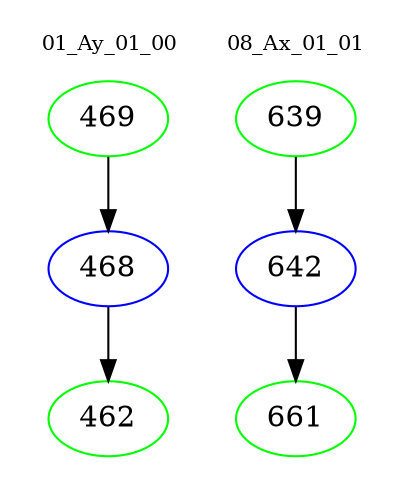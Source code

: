digraph{
subgraph cluster_0 {
color = white
label = "01_Ay_01_00";
fontsize=10;
T0_469 [label="469", color="green"]
T0_469 -> T0_468 [color="black"]
T0_468 [label="468", color="blue"]
T0_468 -> T0_462 [color="black"]
T0_462 [label="462", color="green"]
}
subgraph cluster_1 {
color = white
label = "08_Ax_01_01";
fontsize=10;
T1_639 [label="639", color="green"]
T1_639 -> T1_642 [color="black"]
T1_642 [label="642", color="blue"]
T1_642 -> T1_661 [color="black"]
T1_661 [label="661", color="green"]
}
}
